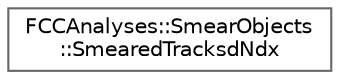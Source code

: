 digraph "Graphical Class Hierarchy"
{
 // LATEX_PDF_SIZE
  bgcolor="transparent";
  edge [fontname=Helvetica,fontsize=10,labelfontname=Helvetica,labelfontsize=10];
  node [fontname=Helvetica,fontsize=10,shape=box,height=0.2,width=0.4];
  rankdir="LR";
  Node0 [id="Node000000",label="FCCAnalyses::SmearObjects\l::SmearedTracksdNdx",height=0.2,width=0.4,color="grey40", fillcolor="white", style="filled",URL="$structFCCAnalyses_1_1SmearObjects_1_1SmearedTracksdNdx.html",tooltip="generates new track dNdx, by rescaling the poisson error of the cluster count"];
}
